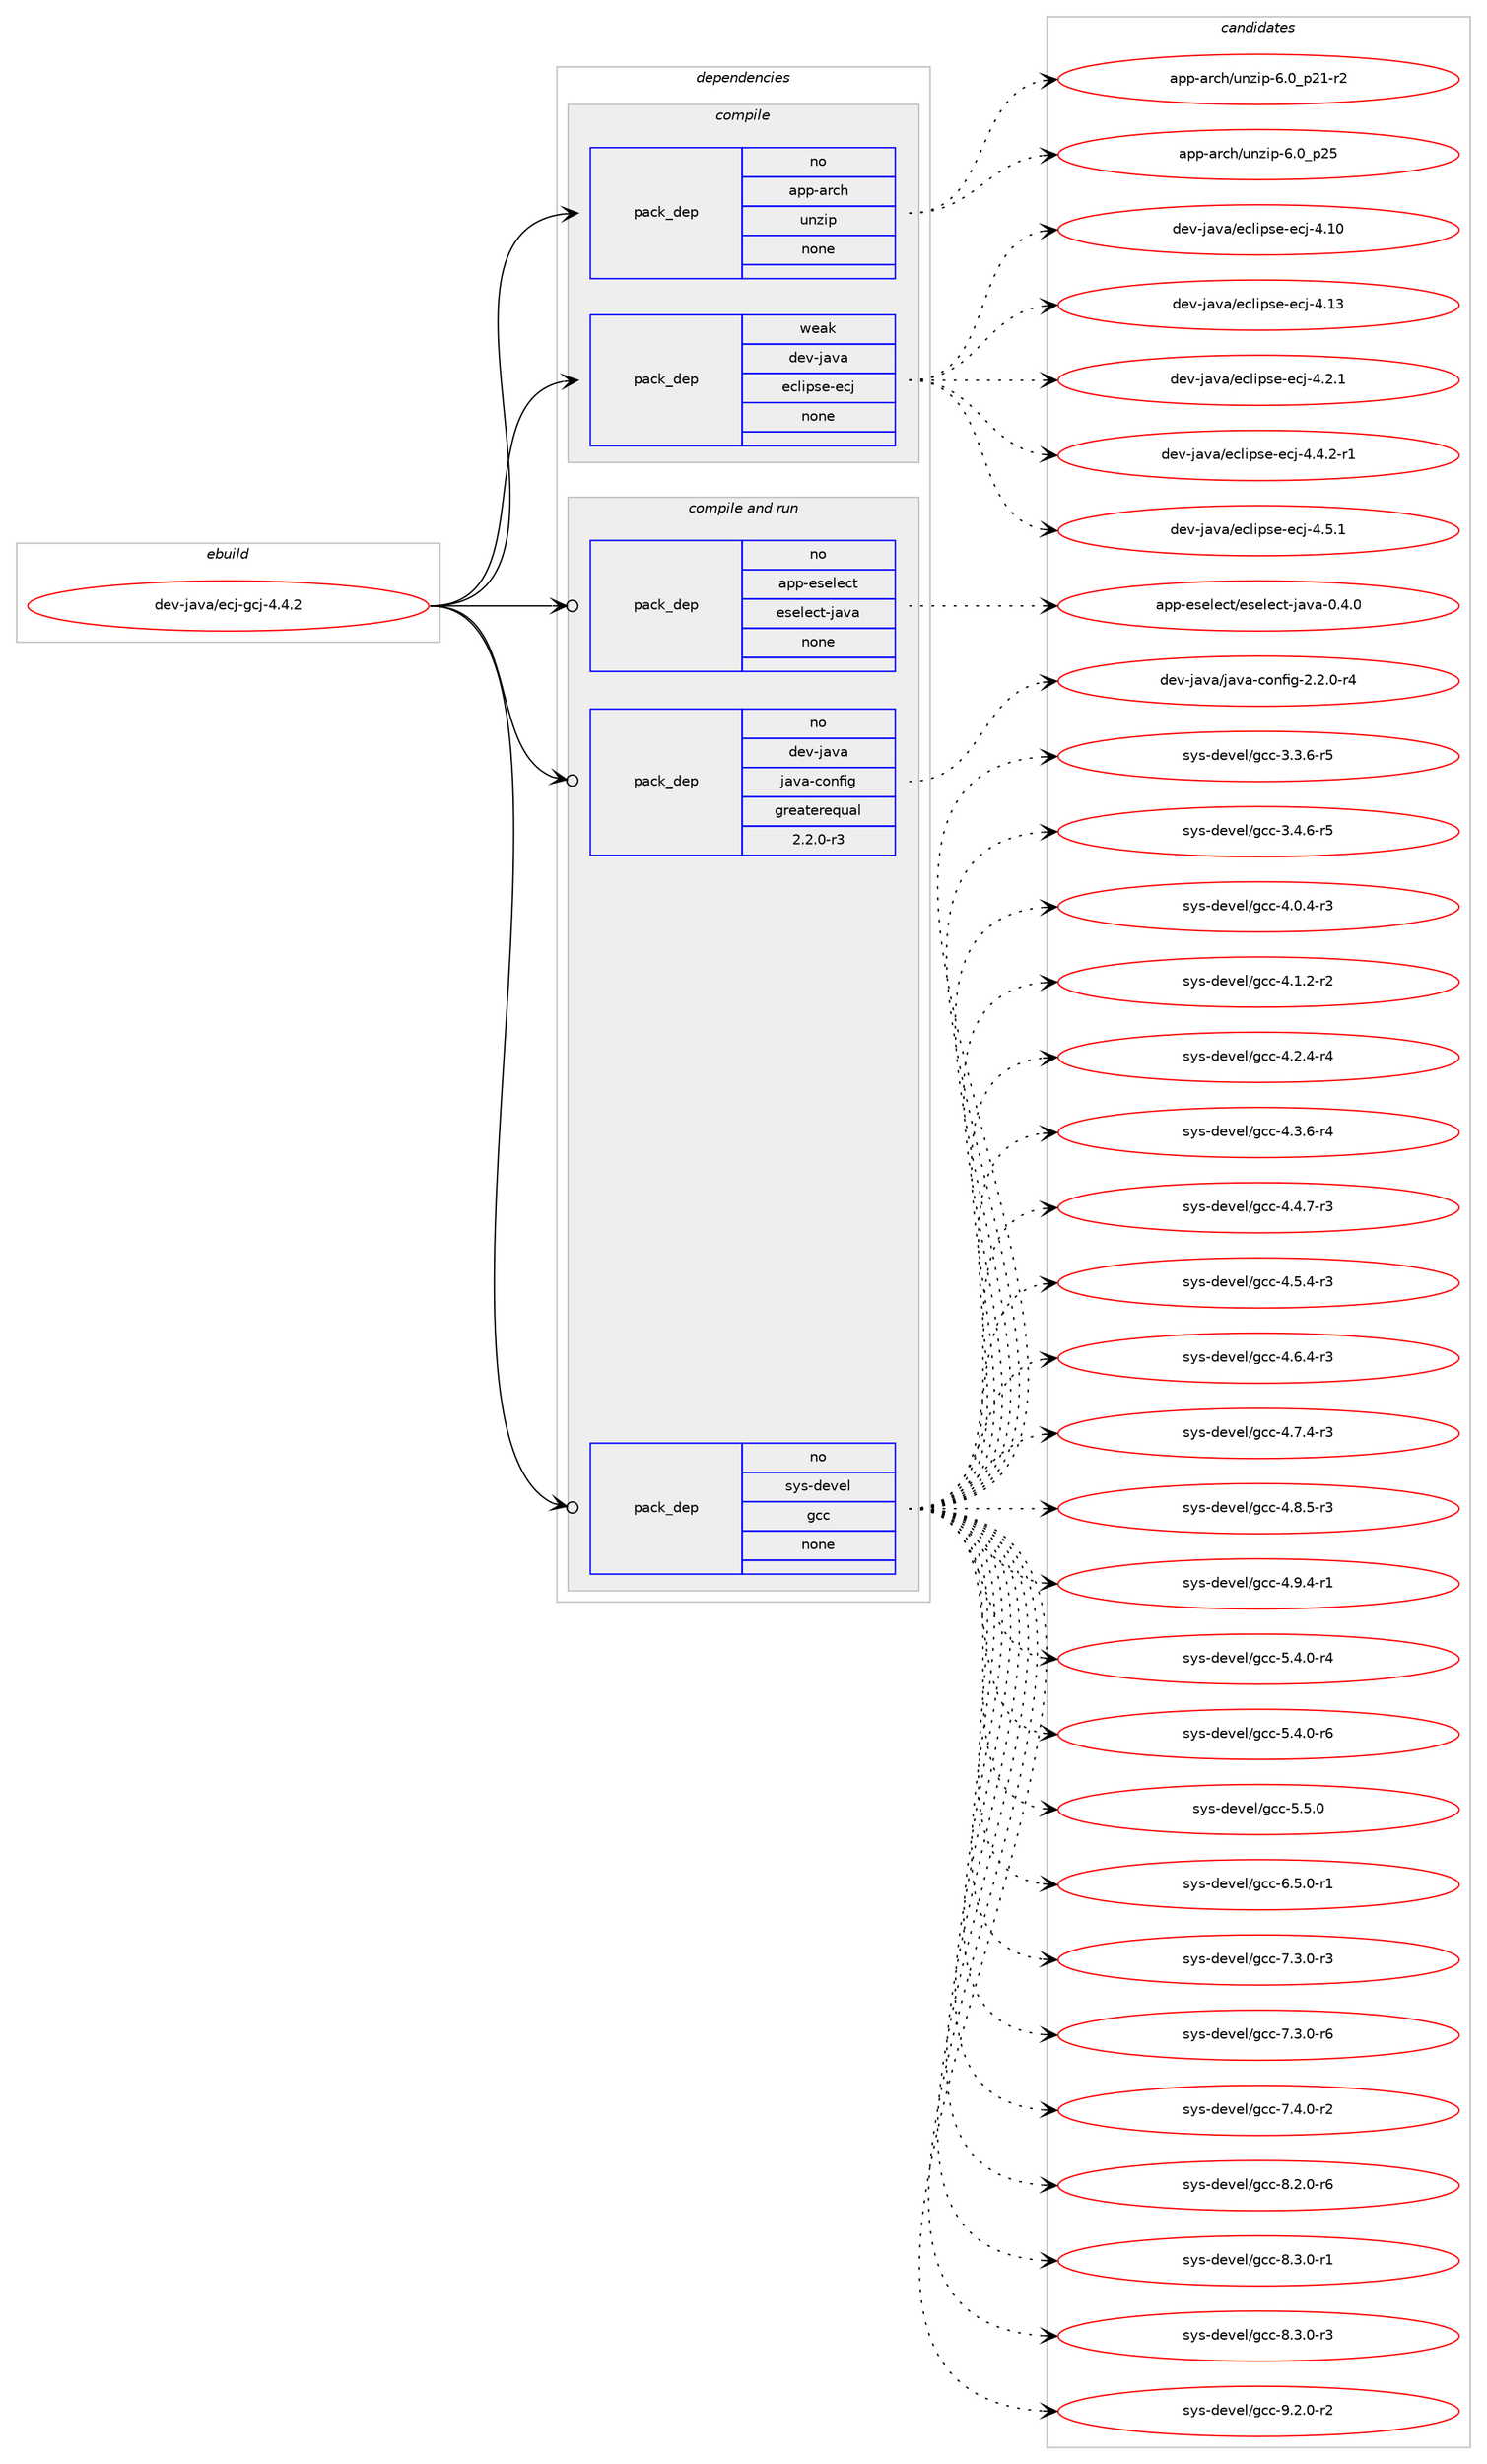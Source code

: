 digraph prolog {

# *************
# Graph options
# *************

newrank=true;
concentrate=true;
compound=true;
graph [rankdir=LR,fontname=Helvetica,fontsize=10,ranksep=1.5];#, ranksep=2.5, nodesep=0.2];
edge  [arrowhead=vee];
node  [fontname=Helvetica,fontsize=10];

# **********
# The ebuild
# **********

subgraph cluster_leftcol {
color=gray;
rank=same;
label=<<i>ebuild</i>>;
id [label="dev-java/ecj-gcj-4.4.2", color=red, width=4, href="../dev-java/ecj-gcj-4.4.2.svg"];
}

# ****************
# The dependencies
# ****************

subgraph cluster_midcol {
color=gray;
label=<<i>dependencies</i>>;
subgraph cluster_compile {
fillcolor="#eeeeee";
style=filled;
label=<<i>compile</i>>;
subgraph pack412368 {
dependency552317 [label=<<TABLE BORDER="0" CELLBORDER="1" CELLSPACING="0" CELLPADDING="4" WIDTH="220"><TR><TD ROWSPAN="6" CELLPADDING="30">pack_dep</TD></TR><TR><TD WIDTH="110">no</TD></TR><TR><TD>app-arch</TD></TR><TR><TD>unzip</TD></TR><TR><TD>none</TD></TR><TR><TD></TD></TR></TABLE>>, shape=none, color=blue];
}
id:e -> dependency552317:w [weight=20,style="solid",arrowhead="vee"];
subgraph pack412369 {
dependency552318 [label=<<TABLE BORDER="0" CELLBORDER="1" CELLSPACING="0" CELLPADDING="4" WIDTH="220"><TR><TD ROWSPAN="6" CELLPADDING="30">pack_dep</TD></TR><TR><TD WIDTH="110">weak</TD></TR><TR><TD>dev-java</TD></TR><TR><TD>eclipse-ecj</TD></TR><TR><TD>none</TD></TR><TR><TD></TD></TR></TABLE>>, shape=none, color=blue];
}
id:e -> dependency552318:w [weight=20,style="solid",arrowhead="vee"];
}
subgraph cluster_compileandrun {
fillcolor="#eeeeee";
style=filled;
label=<<i>compile and run</i>>;
subgraph pack412370 {
dependency552319 [label=<<TABLE BORDER="0" CELLBORDER="1" CELLSPACING="0" CELLPADDING="4" WIDTH="220"><TR><TD ROWSPAN="6" CELLPADDING="30">pack_dep</TD></TR><TR><TD WIDTH="110">no</TD></TR><TR><TD>app-eselect</TD></TR><TR><TD>eselect-java</TD></TR><TR><TD>none</TD></TR><TR><TD></TD></TR></TABLE>>, shape=none, color=blue];
}
id:e -> dependency552319:w [weight=20,style="solid",arrowhead="odotvee"];
subgraph pack412371 {
dependency552320 [label=<<TABLE BORDER="0" CELLBORDER="1" CELLSPACING="0" CELLPADDING="4" WIDTH="220"><TR><TD ROWSPAN="6" CELLPADDING="30">pack_dep</TD></TR><TR><TD WIDTH="110">no</TD></TR><TR><TD>dev-java</TD></TR><TR><TD>java-config</TD></TR><TR><TD>greaterequal</TD></TR><TR><TD>2.2.0-r3</TD></TR></TABLE>>, shape=none, color=blue];
}
id:e -> dependency552320:w [weight=20,style="solid",arrowhead="odotvee"];
subgraph pack412372 {
dependency552321 [label=<<TABLE BORDER="0" CELLBORDER="1" CELLSPACING="0" CELLPADDING="4" WIDTH="220"><TR><TD ROWSPAN="6" CELLPADDING="30">pack_dep</TD></TR><TR><TD WIDTH="110">no</TD></TR><TR><TD>sys-devel</TD></TR><TR><TD>gcc</TD></TR><TR><TD>none</TD></TR><TR><TD></TD></TR></TABLE>>, shape=none, color=blue];
}
id:e -> dependency552321:w [weight=20,style="solid",arrowhead="odotvee"];
}
subgraph cluster_run {
fillcolor="#eeeeee";
style=filled;
label=<<i>run</i>>;
}
}

# **************
# The candidates
# **************

subgraph cluster_choices {
rank=same;
color=gray;
label=<<i>candidates</i>>;

subgraph choice412368 {
color=black;
nodesep=1;
choice9711211245971149910447117110122105112455446489511250494511450 [label="app-arch/unzip-6.0_p21-r2", color=red, width=4,href="../app-arch/unzip-6.0_p21-r2.svg"];
choice971121124597114991044711711012210511245544648951125053 [label="app-arch/unzip-6.0_p25", color=red, width=4,href="../app-arch/unzip-6.0_p25.svg"];
dependency552317:e -> choice9711211245971149910447117110122105112455446489511250494511450:w [style=dotted,weight="100"];
dependency552317:e -> choice971121124597114991044711711012210511245544648951125053:w [style=dotted,weight="100"];
}
subgraph choice412369 {
color=black;
nodesep=1;
choice100101118451069711897471019910810511211510145101991064552464948 [label="dev-java/eclipse-ecj-4.10", color=red, width=4,href="../dev-java/eclipse-ecj-4.10.svg"];
choice100101118451069711897471019910810511211510145101991064552464951 [label="dev-java/eclipse-ecj-4.13", color=red, width=4,href="../dev-java/eclipse-ecj-4.13.svg"];
choice10010111845106971189747101991081051121151014510199106455246504649 [label="dev-java/eclipse-ecj-4.2.1", color=red, width=4,href="../dev-java/eclipse-ecj-4.2.1.svg"];
choice100101118451069711897471019910810511211510145101991064552465246504511449 [label="dev-java/eclipse-ecj-4.4.2-r1", color=red, width=4,href="../dev-java/eclipse-ecj-4.4.2-r1.svg"];
choice10010111845106971189747101991081051121151014510199106455246534649 [label="dev-java/eclipse-ecj-4.5.1", color=red, width=4,href="../dev-java/eclipse-ecj-4.5.1.svg"];
dependency552318:e -> choice100101118451069711897471019910810511211510145101991064552464948:w [style=dotted,weight="100"];
dependency552318:e -> choice100101118451069711897471019910810511211510145101991064552464951:w [style=dotted,weight="100"];
dependency552318:e -> choice10010111845106971189747101991081051121151014510199106455246504649:w [style=dotted,weight="100"];
dependency552318:e -> choice100101118451069711897471019910810511211510145101991064552465246504511449:w [style=dotted,weight="100"];
dependency552318:e -> choice10010111845106971189747101991081051121151014510199106455246534649:w [style=dotted,weight="100"];
}
subgraph choice412370 {
color=black;
nodesep=1;
choice9711211245101115101108101991164710111510110810199116451069711897454846524648 [label="app-eselect/eselect-java-0.4.0", color=red, width=4,href="../app-eselect/eselect-java-0.4.0.svg"];
dependency552319:e -> choice9711211245101115101108101991164710111510110810199116451069711897454846524648:w [style=dotted,weight="100"];
}
subgraph choice412371 {
color=black;
nodesep=1;
choice10010111845106971189747106971189745991111101021051034550465046484511452 [label="dev-java/java-config-2.2.0-r4", color=red, width=4,href="../dev-java/java-config-2.2.0-r4.svg"];
dependency552320:e -> choice10010111845106971189747106971189745991111101021051034550465046484511452:w [style=dotted,weight="100"];
}
subgraph choice412372 {
color=black;
nodesep=1;
choice115121115451001011181011084710399994551465146544511453 [label="sys-devel/gcc-3.3.6-r5", color=red, width=4,href="../sys-devel/gcc-3.3.6-r5.svg"];
choice115121115451001011181011084710399994551465246544511453 [label="sys-devel/gcc-3.4.6-r5", color=red, width=4,href="../sys-devel/gcc-3.4.6-r5.svg"];
choice115121115451001011181011084710399994552464846524511451 [label="sys-devel/gcc-4.0.4-r3", color=red, width=4,href="../sys-devel/gcc-4.0.4-r3.svg"];
choice115121115451001011181011084710399994552464946504511450 [label="sys-devel/gcc-4.1.2-r2", color=red, width=4,href="../sys-devel/gcc-4.1.2-r2.svg"];
choice115121115451001011181011084710399994552465046524511452 [label="sys-devel/gcc-4.2.4-r4", color=red, width=4,href="../sys-devel/gcc-4.2.4-r4.svg"];
choice115121115451001011181011084710399994552465146544511452 [label="sys-devel/gcc-4.3.6-r4", color=red, width=4,href="../sys-devel/gcc-4.3.6-r4.svg"];
choice115121115451001011181011084710399994552465246554511451 [label="sys-devel/gcc-4.4.7-r3", color=red, width=4,href="../sys-devel/gcc-4.4.7-r3.svg"];
choice115121115451001011181011084710399994552465346524511451 [label="sys-devel/gcc-4.5.4-r3", color=red, width=4,href="../sys-devel/gcc-4.5.4-r3.svg"];
choice115121115451001011181011084710399994552465446524511451 [label="sys-devel/gcc-4.6.4-r3", color=red, width=4,href="../sys-devel/gcc-4.6.4-r3.svg"];
choice115121115451001011181011084710399994552465546524511451 [label="sys-devel/gcc-4.7.4-r3", color=red, width=4,href="../sys-devel/gcc-4.7.4-r3.svg"];
choice115121115451001011181011084710399994552465646534511451 [label="sys-devel/gcc-4.8.5-r3", color=red, width=4,href="../sys-devel/gcc-4.8.5-r3.svg"];
choice115121115451001011181011084710399994552465746524511449 [label="sys-devel/gcc-4.9.4-r1", color=red, width=4,href="../sys-devel/gcc-4.9.4-r1.svg"];
choice115121115451001011181011084710399994553465246484511452 [label="sys-devel/gcc-5.4.0-r4", color=red, width=4,href="../sys-devel/gcc-5.4.0-r4.svg"];
choice115121115451001011181011084710399994553465246484511454 [label="sys-devel/gcc-5.4.0-r6", color=red, width=4,href="../sys-devel/gcc-5.4.0-r6.svg"];
choice11512111545100101118101108471039999455346534648 [label="sys-devel/gcc-5.5.0", color=red, width=4,href="../sys-devel/gcc-5.5.0.svg"];
choice115121115451001011181011084710399994554465346484511449 [label="sys-devel/gcc-6.5.0-r1", color=red, width=4,href="../sys-devel/gcc-6.5.0-r1.svg"];
choice115121115451001011181011084710399994555465146484511451 [label="sys-devel/gcc-7.3.0-r3", color=red, width=4,href="../sys-devel/gcc-7.3.0-r3.svg"];
choice115121115451001011181011084710399994555465146484511454 [label="sys-devel/gcc-7.3.0-r6", color=red, width=4,href="../sys-devel/gcc-7.3.0-r6.svg"];
choice115121115451001011181011084710399994555465246484511450 [label="sys-devel/gcc-7.4.0-r2", color=red, width=4,href="../sys-devel/gcc-7.4.0-r2.svg"];
choice115121115451001011181011084710399994556465046484511454 [label="sys-devel/gcc-8.2.0-r6", color=red, width=4,href="../sys-devel/gcc-8.2.0-r6.svg"];
choice115121115451001011181011084710399994556465146484511449 [label="sys-devel/gcc-8.3.0-r1", color=red, width=4,href="../sys-devel/gcc-8.3.0-r1.svg"];
choice115121115451001011181011084710399994556465146484511451 [label="sys-devel/gcc-8.3.0-r3", color=red, width=4,href="../sys-devel/gcc-8.3.0-r3.svg"];
choice115121115451001011181011084710399994557465046484511450 [label="sys-devel/gcc-9.2.0-r2", color=red, width=4,href="../sys-devel/gcc-9.2.0-r2.svg"];
dependency552321:e -> choice115121115451001011181011084710399994551465146544511453:w [style=dotted,weight="100"];
dependency552321:e -> choice115121115451001011181011084710399994551465246544511453:w [style=dotted,weight="100"];
dependency552321:e -> choice115121115451001011181011084710399994552464846524511451:w [style=dotted,weight="100"];
dependency552321:e -> choice115121115451001011181011084710399994552464946504511450:w [style=dotted,weight="100"];
dependency552321:e -> choice115121115451001011181011084710399994552465046524511452:w [style=dotted,weight="100"];
dependency552321:e -> choice115121115451001011181011084710399994552465146544511452:w [style=dotted,weight="100"];
dependency552321:e -> choice115121115451001011181011084710399994552465246554511451:w [style=dotted,weight="100"];
dependency552321:e -> choice115121115451001011181011084710399994552465346524511451:w [style=dotted,weight="100"];
dependency552321:e -> choice115121115451001011181011084710399994552465446524511451:w [style=dotted,weight="100"];
dependency552321:e -> choice115121115451001011181011084710399994552465546524511451:w [style=dotted,weight="100"];
dependency552321:e -> choice115121115451001011181011084710399994552465646534511451:w [style=dotted,weight="100"];
dependency552321:e -> choice115121115451001011181011084710399994552465746524511449:w [style=dotted,weight="100"];
dependency552321:e -> choice115121115451001011181011084710399994553465246484511452:w [style=dotted,weight="100"];
dependency552321:e -> choice115121115451001011181011084710399994553465246484511454:w [style=dotted,weight="100"];
dependency552321:e -> choice11512111545100101118101108471039999455346534648:w [style=dotted,weight="100"];
dependency552321:e -> choice115121115451001011181011084710399994554465346484511449:w [style=dotted,weight="100"];
dependency552321:e -> choice115121115451001011181011084710399994555465146484511451:w [style=dotted,weight="100"];
dependency552321:e -> choice115121115451001011181011084710399994555465146484511454:w [style=dotted,weight="100"];
dependency552321:e -> choice115121115451001011181011084710399994555465246484511450:w [style=dotted,weight="100"];
dependency552321:e -> choice115121115451001011181011084710399994556465046484511454:w [style=dotted,weight="100"];
dependency552321:e -> choice115121115451001011181011084710399994556465146484511449:w [style=dotted,weight="100"];
dependency552321:e -> choice115121115451001011181011084710399994556465146484511451:w [style=dotted,weight="100"];
dependency552321:e -> choice115121115451001011181011084710399994557465046484511450:w [style=dotted,weight="100"];
}
}

}

